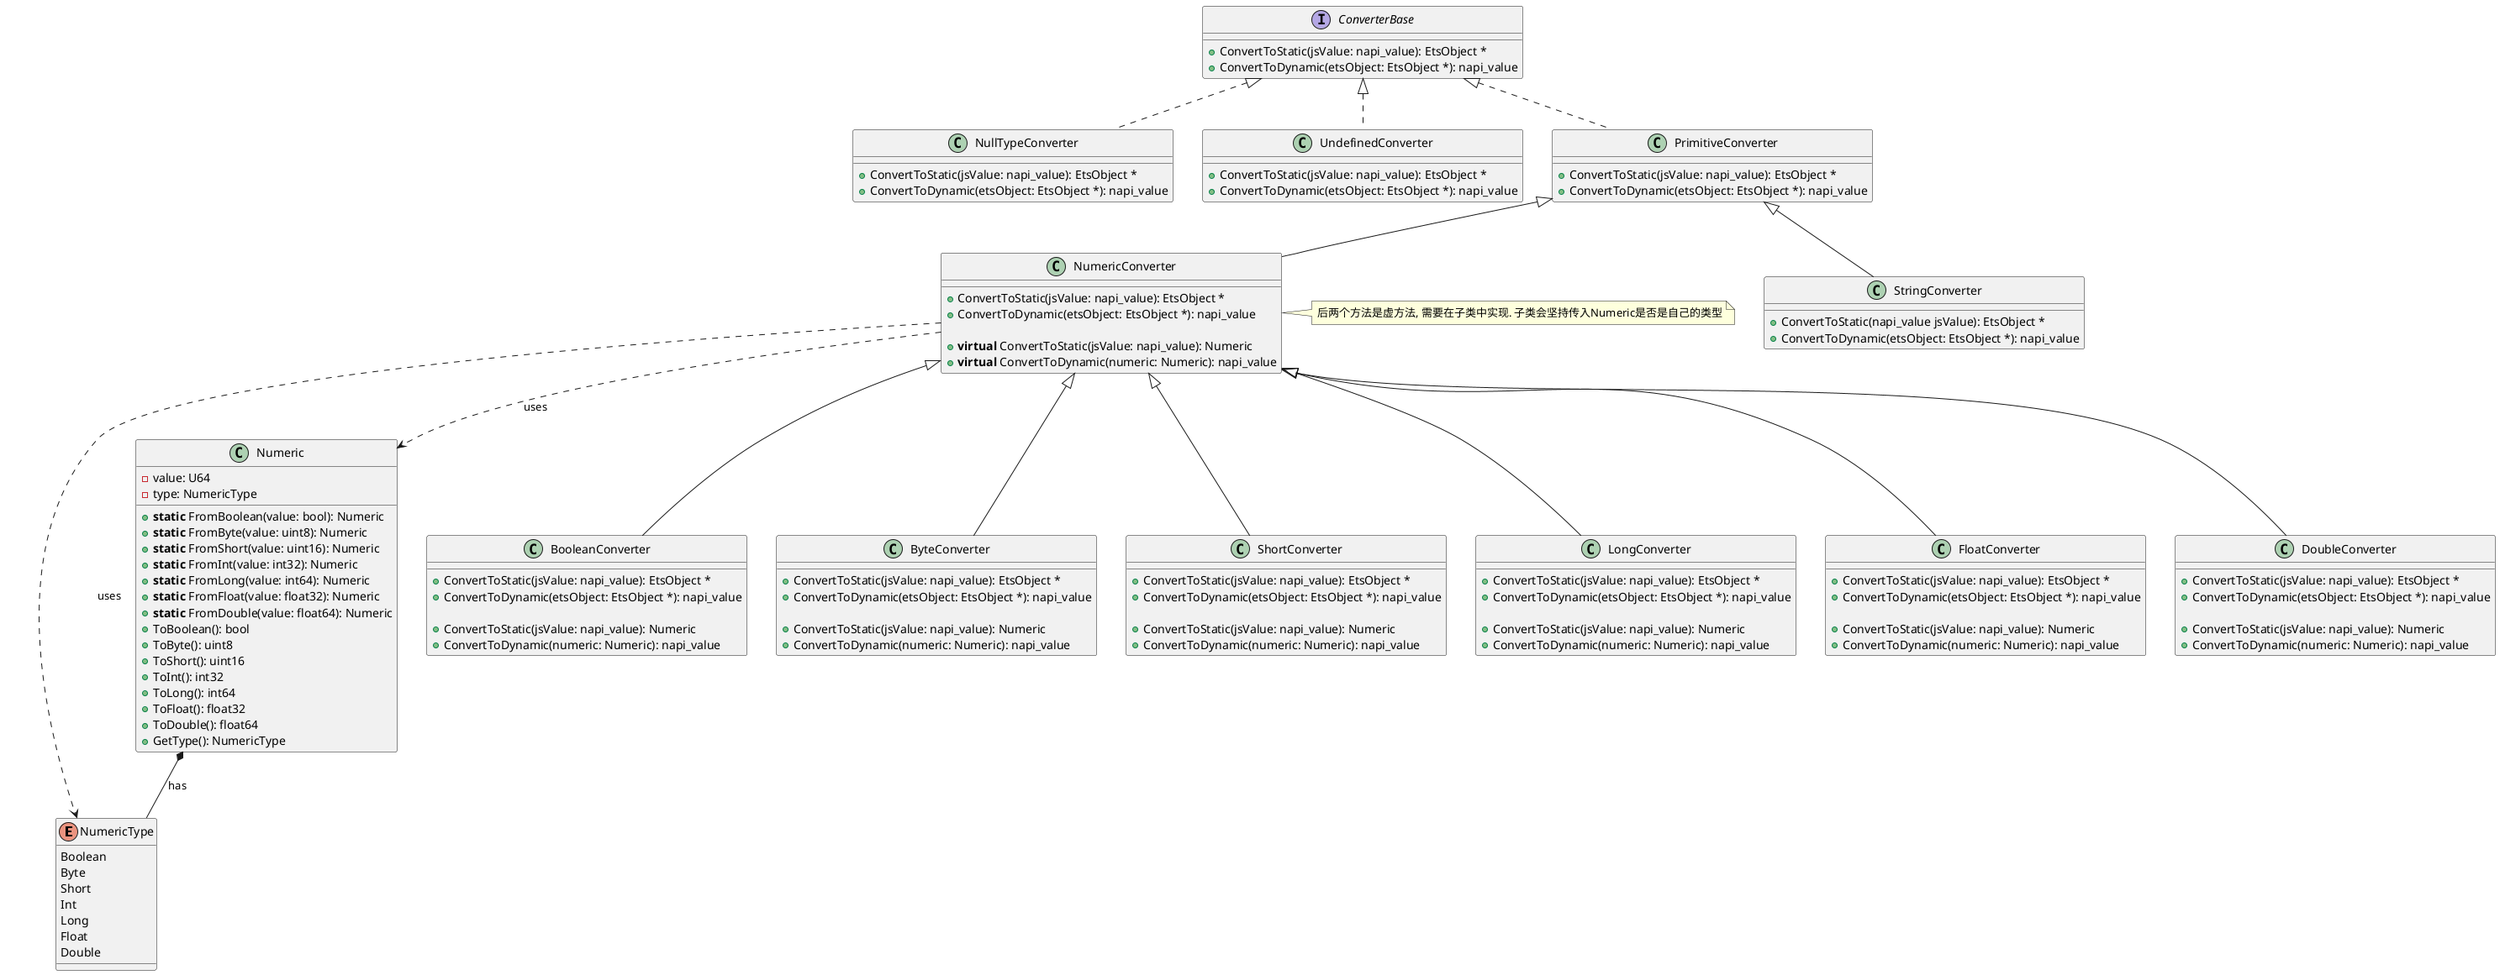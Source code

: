 @startuml converter

enum NumericType {
    Boolean
    Byte
    Short
    Int
    Long
    Float
    Double
}

class Numeric {
    - value: U64
    - type: NumericType

    + **static** FromBoolean(value: bool): Numeric
    + **static** FromByte(value: uint8): Numeric
    + **static** FromShort(value: uint16): Numeric
    + **static** FromInt(value: int32): Numeric
    + **static** FromLong(value: int64): Numeric
    + **static** FromFloat(value: float32): Numeric
    + **static** FromDouble(value: float64): Numeric
    + ToBoolean(): bool
    + ToByte(): uint8
    + ToShort(): uint16
    + ToInt(): int32
    + ToLong(): int64
    + ToFloat(): float32
    + ToDouble(): float64
    + GetType(): NumericType
}

Numeric *-- NumericType : has


interface ConverterBase {
    + ConvertToStatic(jsValue: napi_value): EtsObject *
    + ConvertToDynamic(etsObject: EtsObject *): napi_value
}


/' 
 ' ==== Converter for null and undefind ====
 '/

class NullTypeConverter implements ConverterBase {
    + ConvertToStatic(jsValue: napi_value): EtsObject *
    + ConvertToDynamic(etsObject: EtsObject *): napi_value
}

class UndefinedConverter implements ConverterBase {
    + ConvertToStatic(jsValue: napi_value): EtsObject *
    + ConvertToDynamic(etsObject: EtsObject *): napi_value
}

class PrimitiveConverter implements ConverterBase {
    + ConvertToStatic(jsValue: napi_value): EtsObject *
    + ConvertToDynamic(etsObject: EtsObject *): napi_value
}

/' 
 ' ==== Converter for numeric types ====
 '/
class NumericConverter extends PrimitiveConverter {
    + ConvertToStatic(jsValue: napi_value): EtsObject *
    + ConvertToDynamic(etsObject: EtsObject *): napi_value

    + **virtual** ConvertToStatic(jsValue: napi_value): Numeric
    + **virtual** ConvertToDynamic(numeric: Numeric): napi_value
}

note right of NumericConverter
  后两个方法是虚方法, 需要在子类中实现. 子类会坚持传入Numeric是否是自己的类型
end note


NumericConverter ..> Numeric : uses
NumericConverter ..> NumericType : uses

class BooleanConverter extends NumericConverter {
    + ConvertToStatic(jsValue: napi_value): EtsObject *
    + ConvertToDynamic(etsObject: EtsObject *): napi_value

    + ConvertToStatic(jsValue: napi_value): Numeric
    + ConvertToDynamic(numeric: Numeric): napi_value
}

class ByteConverter extends NumericConverter {
    + ConvertToStatic(jsValue: napi_value): EtsObject *
    + ConvertToDynamic(etsObject: EtsObject *): napi_value

    + ConvertToStatic(jsValue: napi_value): Numeric
    + ConvertToDynamic(numeric: Numeric): napi_value
}

class ShortConverter extends NumericConverter {
    + ConvertToStatic(jsValue: napi_value): EtsObject *
    + ConvertToDynamic(etsObject: EtsObject *): napi_value

    + ConvertToStatic(jsValue: napi_value): Numeric
    + ConvertToDynamic(numeric: Numeric): napi_value
}

class LongConverter extends NumericConverter {
    + ConvertToStatic(jsValue: napi_value): EtsObject *
    + ConvertToDynamic(etsObject: EtsObject *): napi_value

    + ConvertToStatic(jsValue: napi_value): Numeric
    + ConvertToDynamic(numeric: Numeric): napi_value
}

class FloatConverter extends NumericConverter {
    + ConvertToStatic(jsValue: napi_value): EtsObject *
    + ConvertToDynamic(etsObject: EtsObject *): napi_value

    + ConvertToStatic(jsValue: napi_value): Numeric
    + ConvertToDynamic(numeric: Numeric): napi_value
}

class DoubleConverter extends NumericConverter {
    + ConvertToStatic(jsValue: napi_value): EtsObject *
    + ConvertToDynamic(etsObject: EtsObject *): napi_value

    + ConvertToStatic(jsValue: napi_value): Numeric
    + ConvertToDynamic(numeric: Numeric): napi_value
}

class StringConverter extends PrimitiveConverter {
    + ConvertToStatic(napi_value jsValue): EtsObject *
    + ConvertToDynamic(etsObject: EtsObject *): napi_value
}




@enduml